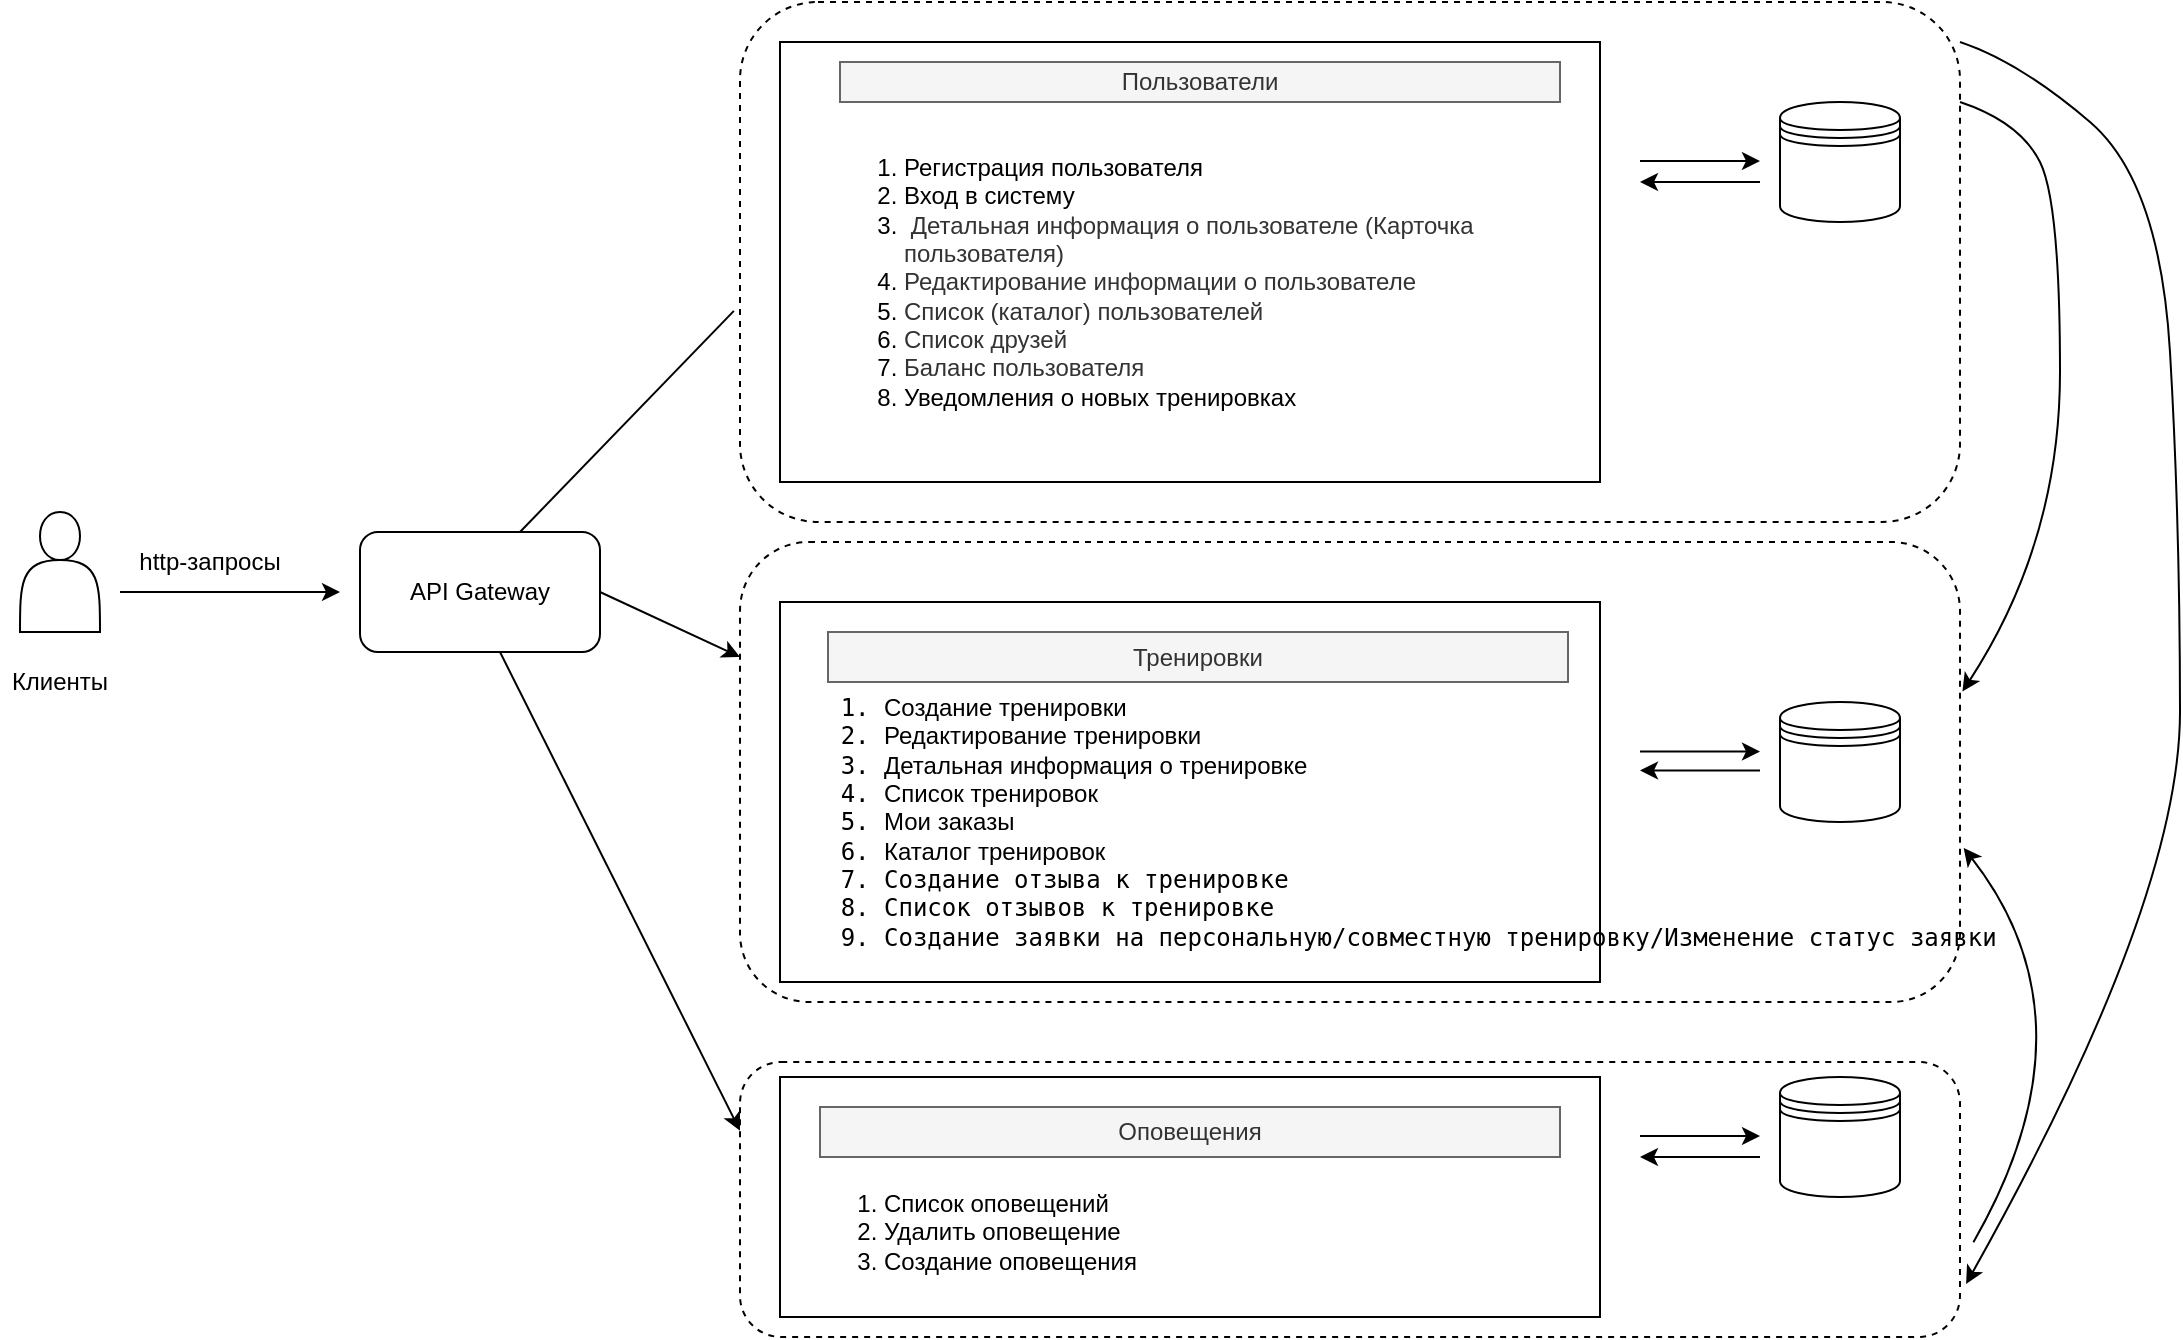 <mxfile version="21.5.0" type="device">
  <diagram name="Страница 1" id="XTe5_oMRpUh_h1afdWbe">
    <mxGraphModel dx="1114" dy="608" grid="1" gridSize="10" guides="1" tooltips="1" connect="1" arrows="1" fold="1" page="1" pageScale="1" pageWidth="827" pageHeight="1169" math="0" shadow="0">
      <root>
        <mxCell id="0" />
        <mxCell id="1" parent="0" />
        <mxCell id="ZL0y2pUtj_KBu3IXw2RZ-33" value="" style="rounded=1;whiteSpace=wrap;html=1;fillColor=none;dashed=1;" parent="1" vertex="1">
          <mxGeometry x="370" y="550" width="610" height="137.5" as="geometry" />
        </mxCell>
        <mxCell id="ZL0y2pUtj_KBu3IXw2RZ-1" value="" style="rounded=1;whiteSpace=wrap;html=1;fillColor=none;dashed=1;" parent="1" vertex="1">
          <mxGeometry x="370" y="20" width="610" height="260" as="geometry" />
        </mxCell>
        <mxCell id="ZL0y2pUtj_KBu3IXw2RZ-2" value="" style="rounded=1;whiteSpace=wrap;html=1;fillColor=none;dashed=1;" parent="1" vertex="1">
          <mxGeometry x="370" y="290" width="610" height="230" as="geometry" />
        </mxCell>
        <mxCell id="ZL0y2pUtj_KBu3IXw2RZ-4" value="" style="shape=actor;whiteSpace=wrap;html=1;" parent="1" vertex="1">
          <mxGeometry x="10" y="275" width="40" height="60" as="geometry" />
        </mxCell>
        <mxCell id="ZL0y2pUtj_KBu3IXw2RZ-5" value="Клиенты" style="text;strokeColor=none;align=center;fillColor=none;html=1;verticalAlign=middle;whiteSpace=wrap;rounded=0;" parent="1" vertex="1">
          <mxGeometry y="345" width="60" height="30" as="geometry" />
        </mxCell>
        <mxCell id="ZL0y2pUtj_KBu3IXw2RZ-6" value="" style="endArrow=classic;html=1;rounded=0;" parent="1" edge="1">
          <mxGeometry width="50" height="50" relative="1" as="geometry">
            <mxPoint x="60" y="315" as="sourcePoint" />
            <mxPoint x="170" y="315" as="targetPoint" />
          </mxGeometry>
        </mxCell>
        <mxCell id="ZL0y2pUtj_KBu3IXw2RZ-7" value="http-запросы" style="text;strokeColor=none;align=center;fillColor=none;html=1;verticalAlign=middle;whiteSpace=wrap;rounded=0;" parent="1" vertex="1">
          <mxGeometry x="50" y="285" width="110" height="30" as="geometry" />
        </mxCell>
        <mxCell id="ZL0y2pUtj_KBu3IXw2RZ-8" value="" style="rounded=1;whiteSpace=wrap;html=1;" parent="1" vertex="1">
          <mxGeometry x="180" y="285" width="120" height="60" as="geometry" />
        </mxCell>
        <mxCell id="ZL0y2pUtj_KBu3IXw2RZ-9" value="" style="rounded=0;whiteSpace=wrap;html=1;" parent="1" vertex="1">
          <mxGeometry x="390" y="40" width="410" height="220" as="geometry" />
        </mxCell>
        <mxCell id="ZL0y2pUtj_KBu3IXw2RZ-10" value="" style="rounded=0;whiteSpace=wrap;html=1;" parent="1" vertex="1">
          <mxGeometry x="390" y="320" width="410" height="190" as="geometry" />
        </mxCell>
        <mxCell id="ZL0y2pUtj_KBu3IXw2RZ-12" value="" style="shape=datastore;whiteSpace=wrap;html=1;" parent="1" vertex="1">
          <mxGeometry x="890" y="70" width="60" height="60" as="geometry" />
        </mxCell>
        <mxCell id="ZL0y2pUtj_KBu3IXw2RZ-13" value="" style="shape=datastore;whiteSpace=wrap;html=1;" parent="1" vertex="1">
          <mxGeometry x="890" y="370" width="60" height="60" as="geometry" />
        </mxCell>
        <mxCell id="ZL0y2pUtj_KBu3IXw2RZ-15" value="" style="endArrow=classic;html=1;rounded=0;" parent="1" edge="1">
          <mxGeometry width="50" height="50" relative="1" as="geometry">
            <mxPoint x="820" y="99.5" as="sourcePoint" />
            <mxPoint x="880" y="99.5" as="targetPoint" />
          </mxGeometry>
        </mxCell>
        <mxCell id="ZL0y2pUtj_KBu3IXw2RZ-16" value="" style="endArrow=classic;html=1;rounded=0;" parent="1" edge="1">
          <mxGeometry width="50" height="50" relative="1" as="geometry">
            <mxPoint x="820" y="394.75" as="sourcePoint" />
            <mxPoint x="880" y="394.75" as="targetPoint" />
          </mxGeometry>
        </mxCell>
        <mxCell id="ZL0y2pUtj_KBu3IXw2RZ-18" value="" style="endArrow=classic;html=1;rounded=0;" parent="1" edge="1">
          <mxGeometry width="50" height="50" relative="1" as="geometry">
            <mxPoint x="880" y="110" as="sourcePoint" />
            <mxPoint x="820" y="110" as="targetPoint" />
          </mxGeometry>
        </mxCell>
        <mxCell id="ZL0y2pUtj_KBu3IXw2RZ-19" value="" style="endArrow=classic;html=1;rounded=0;" parent="1" edge="1">
          <mxGeometry width="50" height="50" relative="1" as="geometry">
            <mxPoint x="880" y="404.25" as="sourcePoint" />
            <mxPoint x="820" y="404.25" as="targetPoint" />
          </mxGeometry>
        </mxCell>
        <mxCell id="ZL0y2pUtj_KBu3IXw2RZ-21" value="Пользователи" style="text;align=center;html=1;verticalAlign=middle;whiteSpace=wrap;rounded=0;labelBorderColor=none;fillColor=#f5f5f5;fontColor=#333333;strokeColor=#666666;" parent="1" vertex="1">
          <mxGeometry x="420" y="50" width="360" height="20" as="geometry" />
        </mxCell>
        <mxCell id="ZL0y2pUtj_KBu3IXw2RZ-22" value="Тренировки" style="text;align=center;html=1;verticalAlign=middle;whiteSpace=wrap;rounded=0;labelBorderColor=none;fillColor=#f5f5f5;fontColor=#333333;strokeColor=#666666;" parent="1" vertex="1">
          <mxGeometry x="414" y="335" width="370" height="25" as="geometry" />
        </mxCell>
        <mxCell id="ZL0y2pUtj_KBu3IXw2RZ-24" value="&lt;p style=&quot;font-size: 12px;&quot;&gt;&lt;/p&gt;&lt;ol style=&quot;font-size: 12px;&quot;&gt;&lt;li style=&quot;font-size: 12px;&quot;&gt;Регистрация пользователя&lt;br&gt;&lt;/li&gt;&lt;li style=&quot;font-size: 12px;&quot;&gt;Вход в систему&lt;/li&gt;&lt;li style=&quot;font-size: 12px;&quot;&gt;&lt;span style=&quot;background-color: rgb(255, 255, 255); color: rgb(51, 51, 51); font-family: &amp;quot;TT Norms Pro&amp;quot;, Arial, sans-serif; font-variant-ligatures: none; font-size: 12px;&quot;&gt;&amp;nbsp;Детальная информация о пользователе (Карточка пользователя)&lt;br&gt;&lt;/span&gt;&lt;/li&gt;&lt;li style=&quot;font-size: 12px;&quot;&gt;&lt;span style=&quot;background-color: rgb(255, 255, 255); color: rgb(51, 51, 51); font-family: &amp;quot;TT Norms Pro&amp;quot;, Arial, sans-serif; font-variant-ligatures: none; font-size: 12px;&quot;&gt;Редактирование информации о пользователе&lt;br&gt;&lt;/span&gt;&lt;/li&gt;&lt;li style=&quot;font-size: 12px;&quot;&gt;&lt;span style=&quot;background-color: rgb(255, 255, 255); color: rgb(51, 51, 51); font-family: &amp;quot;TT Norms Pro&amp;quot;, Arial, sans-serif; font-variant-ligatures: none; font-size: 12px;&quot;&gt;Список (каталог) пользователей&lt;br&gt;&lt;/span&gt;&lt;/li&gt;&lt;li style=&quot;font-size: 12px;&quot;&gt;&lt;span style=&quot;background-color: rgb(255, 255, 255); color: rgb(51, 51, 51); font-family: &amp;quot;TT Norms Pro&amp;quot;, Arial, sans-serif; font-variant-ligatures: none; font-size: 12px;&quot;&gt;Список друзей&lt;br&gt;&lt;/span&gt;&lt;/li&gt;&lt;li style=&quot;font-size: 12px;&quot;&gt;&lt;span style=&quot;background-color: rgb(255, 255, 255); color: rgb(51, 51, 51); font-family: &amp;quot;TT Norms Pro&amp;quot;, Arial, sans-serif; font-variant-ligatures: none; font-size: 12px;&quot;&gt;Баланс пользователя&lt;br&gt;&lt;/span&gt;&lt;/li&gt;&lt;li style=&quot;border-color: var(--border-color);&quot;&gt;Уведомления о новых тренировках&lt;/li&gt;&lt;/ol&gt;&lt;p style=&quot;font-size: 12px;&quot;&gt;&lt;/p&gt;" style="text;strokeColor=none;align=left;fillColor=none;html=1;verticalAlign=middle;whiteSpace=wrap;rounded=0;fontSize=12;" parent="1" vertex="1">
          <mxGeometry x="410" y="120" width="350" height="80" as="geometry" />
        </mxCell>
        <mxCell id="ZL0y2pUtj_KBu3IXw2RZ-25" value="&lt;p style=&quot;font-size: 12px;&quot;&gt;&lt;/p&gt;&lt;pre style=&quot;font-size: 12px;&quot;&gt;&lt;p style=&quot;font-size: 12px;&quot;&gt;&lt;/p&gt;&lt;p style=&quot;font-size: 12px;&quot;&gt;&lt;/p&gt;&lt;p style=&quot;font-size: 12px;&quot;&gt;&lt;/p&gt;&lt;ol style=&quot;font-size: 12px;&quot;&gt;&lt;li style=&quot;font-size: 12px;&quot;&gt;&lt;font face=&quot;Helvetica&quot;&gt;Создание тренировки&lt;br&gt;&lt;/font&gt;&lt;/li&gt;&lt;li style=&quot;font-size: 12px;&quot;&gt;&lt;font face=&quot;Helvetica&quot;&gt;Редактирование тренировки&lt;br&gt;&lt;/font&gt;&lt;/li&gt;&lt;li style=&quot;font-size: 12px;&quot;&gt;&lt;font face=&quot;Helvetica&quot;&gt;Детальная информация о тренировке&lt;br&gt;&lt;/font&gt;&lt;/li&gt;&lt;li style=&quot;font-size: 12px;&quot;&gt;&lt;font face=&quot;Helvetica&quot;&gt;Список тренировок&lt;br&gt;&lt;/font&gt;&lt;/li&gt;&lt;li style=&quot;font-size: 12px;&quot;&gt;&lt;font face=&quot;Helvetica&quot;&gt;Мои заказы&lt;/font&gt;&lt;/li&gt;&lt;li style=&quot;font-size: 12px;&quot;&gt;&lt;font face=&quot;Helvetica&quot;&gt;Каталог тренировок&lt;/font&gt;&lt;/li&gt;&lt;li style=&quot;font-size: 12px;&quot;&gt;Создание отзыва к тренировке&lt;/li&gt;&lt;li style=&quot;font-size: 12px;&quot;&gt;Список отзывов к тренировке&lt;/li&gt;&lt;li style=&quot;border-color: var(--border-color);&quot;&gt;Создание заявки на персональную/совместную тренировку/Изменение статус заявки&lt;/li&gt;&lt;/ol&gt;&lt;p style=&quot;font-size: 12px;&quot;&gt;&lt;/p&gt;&lt;p style=&quot;font-size: 12px;&quot;&gt;&lt;/p&gt;&lt;p style=&quot;font-size: 12px;&quot;&gt;&lt;/p&gt;&lt;/pre&gt;&lt;p style=&quot;font-size: 12px;&quot;&gt;&lt;/p&gt;&lt;div style=&quot;font-size: 12px;&quot;&gt;&lt;/div&gt;" style="text;strokeColor=none;align=left;fillColor=none;html=1;verticalAlign=middle;whiteSpace=wrap;rounded=0;fontSize=12;fontFamily=Helvetica;" parent="1" vertex="1">
          <mxGeometry x="400" y="410" width="360" height="40" as="geometry" />
        </mxCell>
        <mxCell id="ZL0y2pUtj_KBu3IXw2RZ-27" value="" style="rounded=0;whiteSpace=wrap;html=1;" parent="1" vertex="1">
          <mxGeometry x="390" y="557.5" width="410" height="120" as="geometry" />
        </mxCell>
        <mxCell id="ZL0y2pUtj_KBu3IXw2RZ-28" value="" style="shape=datastore;whiteSpace=wrap;html=1;" parent="1" vertex="1">
          <mxGeometry x="890" y="557.5" width="60" height="60" as="geometry" />
        </mxCell>
        <mxCell id="ZL0y2pUtj_KBu3IXw2RZ-29" value="" style="endArrow=classic;html=1;rounded=0;" parent="1" edge="1">
          <mxGeometry width="50" height="50" relative="1" as="geometry">
            <mxPoint x="820" y="587" as="sourcePoint" />
            <mxPoint x="880" y="587" as="targetPoint" />
          </mxGeometry>
        </mxCell>
        <mxCell id="ZL0y2pUtj_KBu3IXw2RZ-30" value="" style="endArrow=classic;html=1;rounded=0;" parent="1" edge="1">
          <mxGeometry width="50" height="50" relative="1" as="geometry">
            <mxPoint x="880" y="597.5" as="sourcePoint" />
            <mxPoint x="820" y="597.5" as="targetPoint" />
          </mxGeometry>
        </mxCell>
        <mxCell id="ZL0y2pUtj_KBu3IXw2RZ-31" value="Оповещения" style="text;align=center;html=1;verticalAlign=middle;whiteSpace=wrap;rounded=0;labelBorderColor=none;fillColor=#f5f5f5;fontColor=#333333;strokeColor=#666666;" parent="1" vertex="1">
          <mxGeometry x="410" y="572.5" width="370" height="25" as="geometry" />
        </mxCell>
        <mxCell id="ZL0y2pUtj_KBu3IXw2RZ-32" value="&lt;ol&gt;&lt;li&gt;Список оповещений&lt;/li&gt;&lt;li&gt;Удалить оповещение&lt;br&gt;&lt;/li&gt;&lt;li&gt;Создание оповещения&lt;br&gt;&lt;/li&gt;&lt;/ol&gt;" style="text;strokeColor=none;align=left;fillColor=none;html=1;verticalAlign=middle;whiteSpace=wrap;rounded=0;" parent="1" vertex="1">
          <mxGeometry x="400" y="602.5" width="380" height="65" as="geometry" />
        </mxCell>
        <mxCell id="ZL0y2pUtj_KBu3IXw2RZ-34" value="" style="curved=1;endArrow=classic;html=1;rounded=0;entryX=1.002;entryY=0.325;entryDx=0;entryDy=0;entryPerimeter=0;" parent="1" target="ZL0y2pUtj_KBu3IXw2RZ-2" edge="1">
          <mxGeometry width="50" height="50" relative="1" as="geometry">
            <mxPoint x="980" y="70" as="sourcePoint" />
            <mxPoint x="990" y="300" as="targetPoint" />
            <Array as="points">
              <mxPoint x="980" y="70" />
              <mxPoint x="1010" y="80" />
              <mxPoint x="1030" y="120" />
              <mxPoint x="1030" y="290" />
            </Array>
          </mxGeometry>
        </mxCell>
        <mxCell id="ZL0y2pUtj_KBu3IXw2RZ-36" value="" style="curved=1;endArrow=classic;html=1;rounded=0;entryX=1.003;entryY=0.665;entryDx=0;entryDy=0;entryPerimeter=0;exitX=1.011;exitY=0.655;exitDx=0;exitDy=0;exitPerimeter=0;" parent="1" target="ZL0y2pUtj_KBu3IXw2RZ-2" edge="1" source="ZL0y2pUtj_KBu3IXw2RZ-33">
          <mxGeometry width="50" height="50" relative="1" as="geometry">
            <mxPoint x="980" y="831.99" as="sourcePoint" />
            <mxPoint x="981.83" y="720" as="targetPoint" />
            <Array as="points">
              <mxPoint x="1050" y="530" />
            </Array>
          </mxGeometry>
        </mxCell>
        <mxCell id="ZL0y2pUtj_KBu3IXw2RZ-37" value="" style="curved=1;endArrow=classic;html=1;rounded=0;entryX=1.005;entryY=0.807;entryDx=0;entryDy=0;entryPerimeter=0;" parent="1" target="ZL0y2pUtj_KBu3IXw2RZ-33" edge="1">
          <mxGeometry width="50" height="50" relative="1" as="geometry">
            <mxPoint x="980" y="40" as="sourcePoint" />
            <mxPoint x="1070" y="690" as="targetPoint" />
            <Array as="points">
              <mxPoint x="980" y="40" />
              <mxPoint x="1010" y="50" />
              <mxPoint x="1080" y="110" />
              <mxPoint x="1090" y="280" />
              <mxPoint x="1090" y="470" />
            </Array>
          </mxGeometry>
        </mxCell>
        <mxCell id="ZL0y2pUtj_KBu3IXw2RZ-38" value="API Gateway" style="text;strokeColor=none;align=center;fillColor=none;html=1;verticalAlign=middle;whiteSpace=wrap;rounded=0;" parent="1" vertex="1">
          <mxGeometry x="190" y="300" width="100" height="30" as="geometry" />
        </mxCell>
        <mxCell id="ZL0y2pUtj_KBu3IXw2RZ-39" value="" style="endArrow=classic;html=1;rounded=0;entryX=0;entryY=0.25;entryDx=0;entryDy=0;" parent="1" target="ZL0y2pUtj_KBu3IXw2RZ-2" edge="1">
          <mxGeometry width="50" height="50" relative="1" as="geometry">
            <mxPoint x="300" y="315" as="sourcePoint" />
            <mxPoint x="350" y="265" as="targetPoint" />
          </mxGeometry>
        </mxCell>
        <mxCell id="ZL0y2pUtj_KBu3IXw2RZ-41" value="" style="endArrow=classic;html=1;rounded=0;entryX=0;entryY=0.25;entryDx=0;entryDy=0;exitX=0.75;exitY=1;exitDx=0;exitDy=0;" parent="1" target="ZL0y2pUtj_KBu3IXw2RZ-33" edge="1">
          <mxGeometry width="50" height="50" relative="1" as="geometry">
            <mxPoint x="250" y="345" as="sourcePoint" />
            <mxPoint x="350" y="708" as="targetPoint" />
          </mxGeometry>
        </mxCell>
        <mxCell id="ZL0y2pUtj_KBu3IXw2RZ-42" value="" style="endArrow=none;html=1;rounded=0;entryX=-0.005;entryY=0.594;entryDx=0;entryDy=0;entryPerimeter=0;jumpStyle=none;" parent="1" target="ZL0y2pUtj_KBu3IXw2RZ-1" edge="1">
          <mxGeometry width="50" height="50" relative="1" as="geometry">
            <mxPoint x="260" y="285" as="sourcePoint" />
            <mxPoint x="310" y="235" as="targetPoint" />
          </mxGeometry>
        </mxCell>
      </root>
    </mxGraphModel>
  </diagram>
</mxfile>
